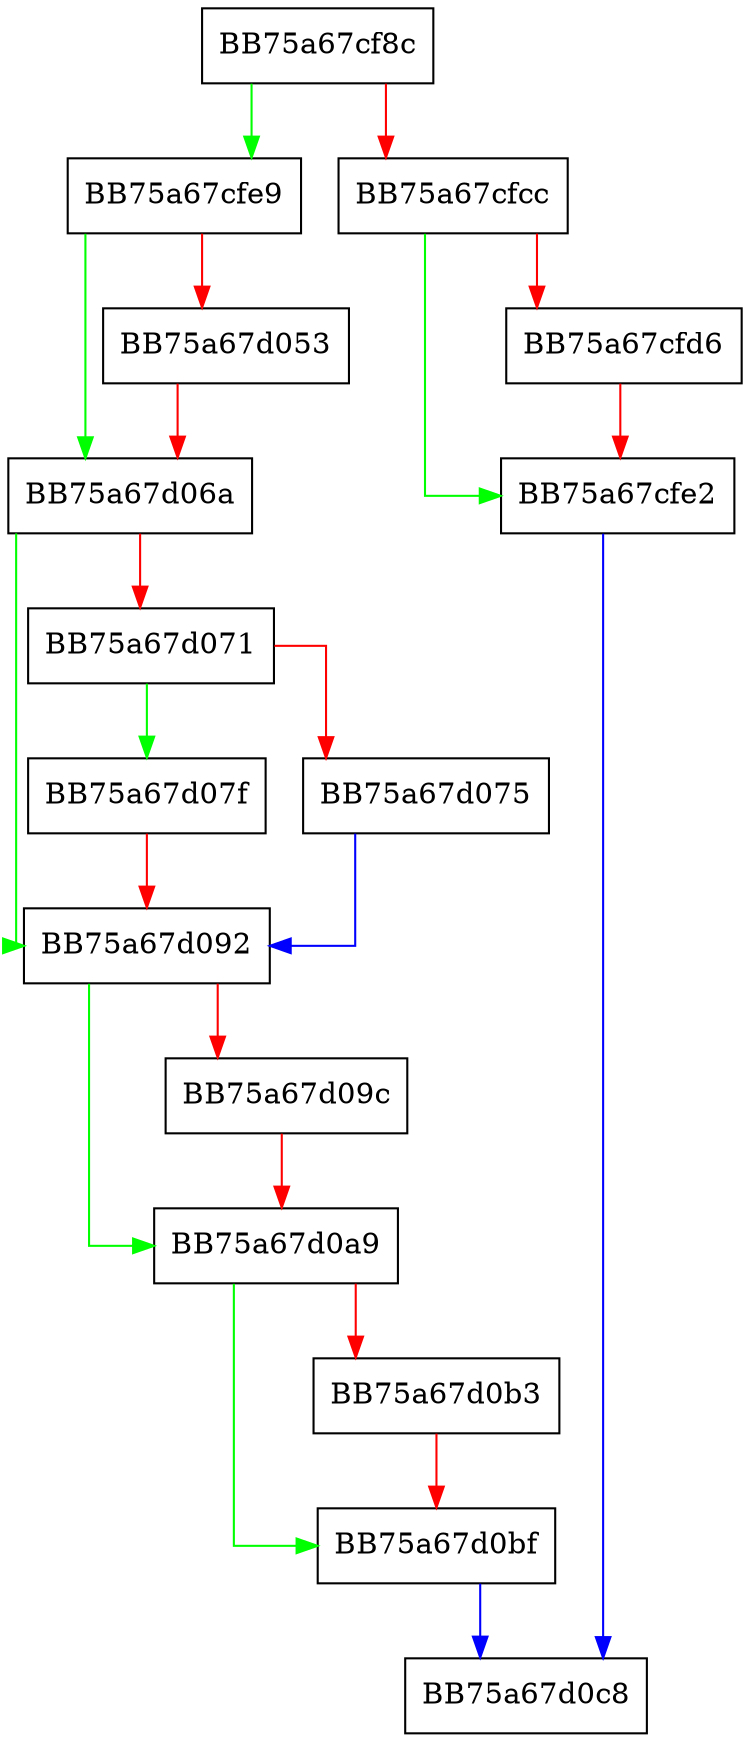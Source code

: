 digraph PopulateAllUsersList {
  node [shape="box"];
  graph [splines=ortho];
  BB75a67cf8c -> BB75a67cfe9 [color="green"];
  BB75a67cf8c -> BB75a67cfcc [color="red"];
  BB75a67cfcc -> BB75a67cfe2 [color="green"];
  BB75a67cfcc -> BB75a67cfd6 [color="red"];
  BB75a67cfd6 -> BB75a67cfe2 [color="red"];
  BB75a67cfe2 -> BB75a67d0c8 [color="blue"];
  BB75a67cfe9 -> BB75a67d06a [color="green"];
  BB75a67cfe9 -> BB75a67d053 [color="red"];
  BB75a67d053 -> BB75a67d06a [color="red"];
  BB75a67d06a -> BB75a67d092 [color="green"];
  BB75a67d06a -> BB75a67d071 [color="red"];
  BB75a67d071 -> BB75a67d07f [color="green"];
  BB75a67d071 -> BB75a67d075 [color="red"];
  BB75a67d075 -> BB75a67d092 [color="blue"];
  BB75a67d07f -> BB75a67d092 [color="red"];
  BB75a67d092 -> BB75a67d0a9 [color="green"];
  BB75a67d092 -> BB75a67d09c [color="red"];
  BB75a67d09c -> BB75a67d0a9 [color="red"];
  BB75a67d0a9 -> BB75a67d0bf [color="green"];
  BB75a67d0a9 -> BB75a67d0b3 [color="red"];
  BB75a67d0b3 -> BB75a67d0bf [color="red"];
  BB75a67d0bf -> BB75a67d0c8 [color="blue"];
}